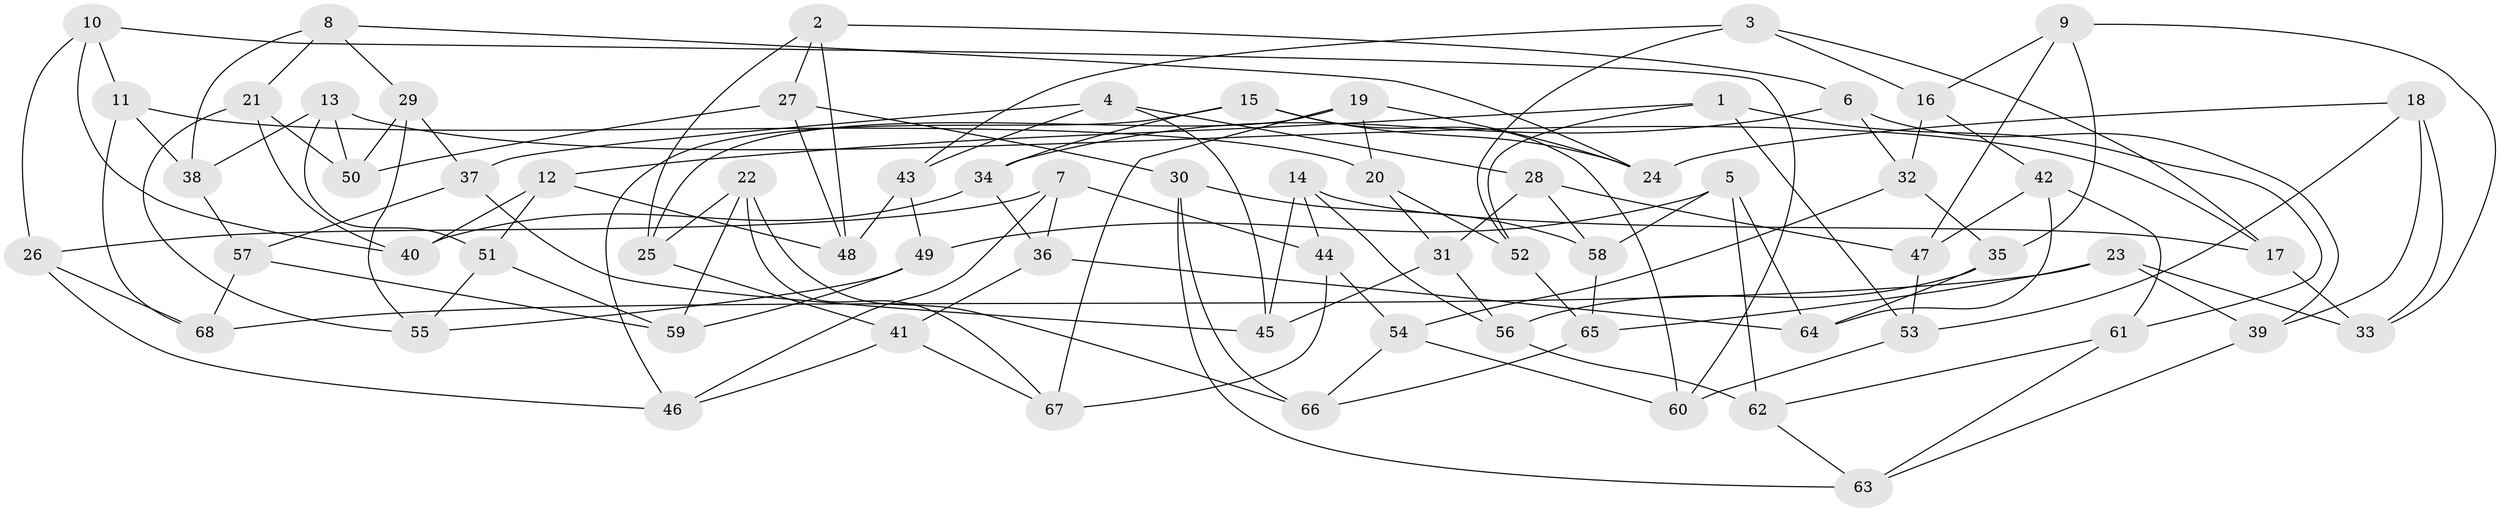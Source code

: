 // Generated by graph-tools (version 1.1) at 2025/58/03/09/25 04:58:19]
// undirected, 68 vertices, 136 edges
graph export_dot {
graph [start="1"]
  node [color=gray90,style=filled];
  1;
  2;
  3;
  4;
  5;
  6;
  7;
  8;
  9;
  10;
  11;
  12;
  13;
  14;
  15;
  16;
  17;
  18;
  19;
  20;
  21;
  22;
  23;
  24;
  25;
  26;
  27;
  28;
  29;
  30;
  31;
  32;
  33;
  34;
  35;
  36;
  37;
  38;
  39;
  40;
  41;
  42;
  43;
  44;
  45;
  46;
  47;
  48;
  49;
  50;
  51;
  52;
  53;
  54;
  55;
  56;
  57;
  58;
  59;
  60;
  61;
  62;
  63;
  64;
  65;
  66;
  67;
  68;
  1 -- 53;
  1 -- 61;
  1 -- 12;
  1 -- 52;
  2 -- 25;
  2 -- 48;
  2 -- 6;
  2 -- 27;
  3 -- 17;
  3 -- 52;
  3 -- 43;
  3 -- 16;
  4 -- 43;
  4 -- 37;
  4 -- 28;
  4 -- 45;
  5 -- 62;
  5 -- 49;
  5 -- 64;
  5 -- 58;
  6 -- 32;
  6 -- 34;
  6 -- 39;
  7 -- 44;
  7 -- 26;
  7 -- 36;
  7 -- 46;
  8 -- 29;
  8 -- 24;
  8 -- 38;
  8 -- 21;
  9 -- 16;
  9 -- 33;
  9 -- 47;
  9 -- 35;
  10 -- 26;
  10 -- 60;
  10 -- 11;
  10 -- 40;
  11 -- 68;
  11 -- 20;
  11 -- 38;
  12 -- 40;
  12 -- 48;
  12 -- 51;
  13 -- 17;
  13 -- 51;
  13 -- 50;
  13 -- 38;
  14 -- 44;
  14 -- 17;
  14 -- 45;
  14 -- 56;
  15 -- 24;
  15 -- 60;
  15 -- 46;
  15 -- 34;
  16 -- 32;
  16 -- 42;
  17 -- 33;
  18 -- 24;
  18 -- 33;
  18 -- 53;
  18 -- 39;
  19 -- 25;
  19 -- 20;
  19 -- 67;
  19 -- 24;
  20 -- 31;
  20 -- 52;
  21 -- 50;
  21 -- 40;
  21 -- 55;
  22 -- 25;
  22 -- 59;
  22 -- 66;
  22 -- 67;
  23 -- 33;
  23 -- 39;
  23 -- 65;
  23 -- 68;
  25 -- 41;
  26 -- 46;
  26 -- 68;
  27 -- 48;
  27 -- 50;
  27 -- 30;
  28 -- 58;
  28 -- 31;
  28 -- 47;
  29 -- 50;
  29 -- 55;
  29 -- 37;
  30 -- 66;
  30 -- 58;
  30 -- 63;
  31 -- 45;
  31 -- 56;
  32 -- 35;
  32 -- 54;
  34 -- 40;
  34 -- 36;
  35 -- 56;
  35 -- 64;
  36 -- 64;
  36 -- 41;
  37 -- 45;
  37 -- 57;
  38 -- 57;
  39 -- 63;
  41 -- 67;
  41 -- 46;
  42 -- 64;
  42 -- 47;
  42 -- 61;
  43 -- 48;
  43 -- 49;
  44 -- 54;
  44 -- 67;
  47 -- 53;
  49 -- 59;
  49 -- 55;
  51 -- 55;
  51 -- 59;
  52 -- 65;
  53 -- 60;
  54 -- 60;
  54 -- 66;
  56 -- 62;
  57 -- 68;
  57 -- 59;
  58 -- 65;
  61 -- 62;
  61 -- 63;
  62 -- 63;
  65 -- 66;
}
